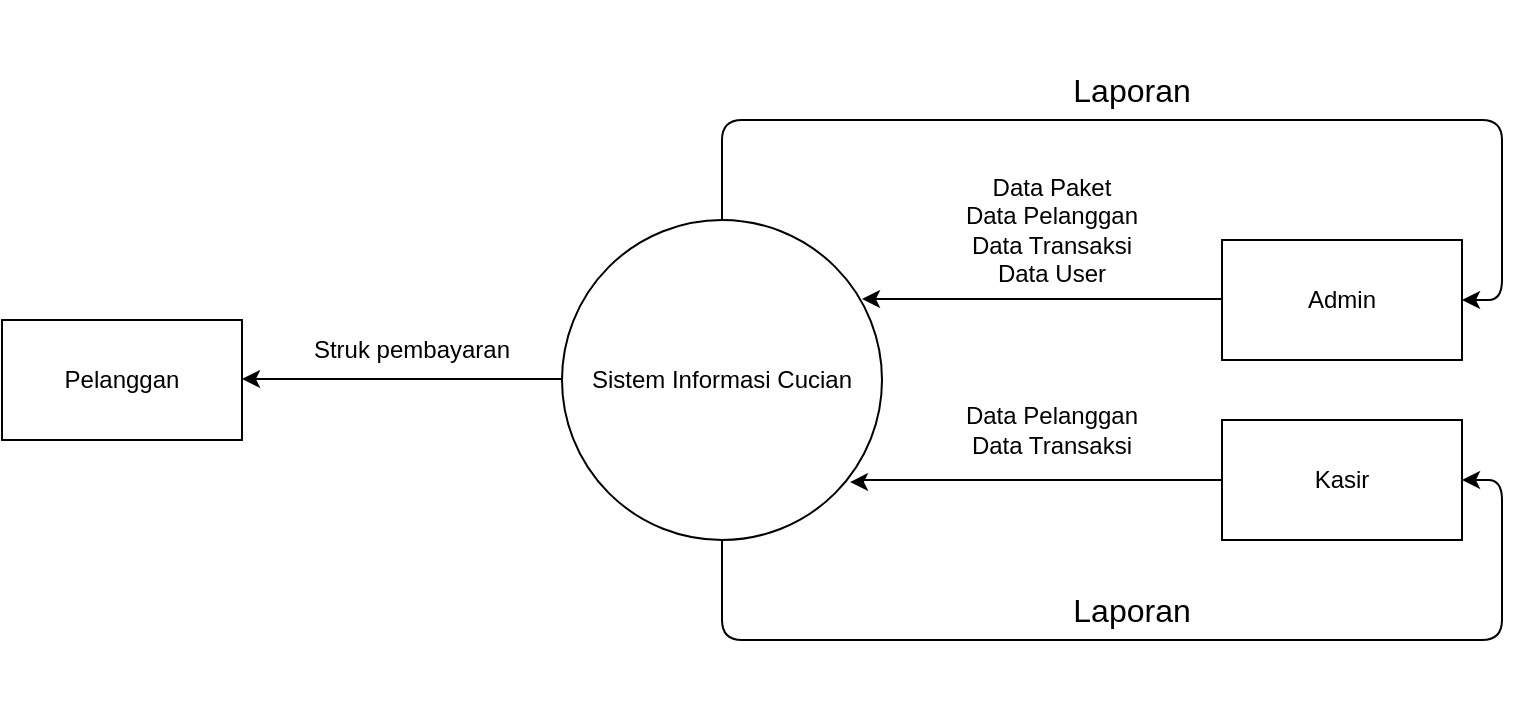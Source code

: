<mxfile version="13.3.9" type="device"><diagram id="HOIbc_RNNrXeGAMMV7tR" name="Page-1"><mxGraphModel dx="868" dy="482" grid="1" gridSize="10" guides="1" tooltips="1" connect="1" arrows="1" fold="1" page="1" pageScale="1" pageWidth="827" pageHeight="1169" math="0" shadow="0"><root><mxCell id="0"/><mxCell id="1" parent="0"/><mxCell id="aPTTTLOn7fZuu0_gIVcK-1" value="Admin" style="rounded=0;whiteSpace=wrap;html=1;" vertex="1" parent="1"><mxGeometry x="730" y="180" width="120" height="60" as="geometry"/></mxCell><mxCell id="aPTTTLOn7fZuu0_gIVcK-2" value="" style="endArrow=classic;html=1;" edge="1" parent="1"><mxGeometry width="50" height="50" relative="1" as="geometry"><mxPoint x="730" y="209.5" as="sourcePoint"/><mxPoint x="550" y="209.5" as="targetPoint"/></mxGeometry></mxCell><mxCell id="aPTTTLOn7fZuu0_gIVcK-3" value="Data Paket&lt;br&gt;Data Pelanggan&lt;br&gt;Data Transaksi&lt;br&gt;Data User" style="text;html=1;strokeColor=none;fillColor=none;align=center;verticalAlign=middle;whiteSpace=wrap;rounded=0;" vertex="1" parent="1"><mxGeometry x="550" y="140" width="190" height="70" as="geometry"/></mxCell><mxCell id="aPTTTLOn7fZuu0_gIVcK-6" value="" style="edgeStyle=orthogonalEdgeStyle;rounded=0;orthogonalLoop=1;jettySize=auto;html=1;entryX=0.9;entryY=0.819;entryDx=0;entryDy=0;entryPerimeter=0;" edge="1" parent="1" source="aPTTTLOn7fZuu0_gIVcK-4" target="aPTTTLOn7fZuu0_gIVcK-7"><mxGeometry relative="1" as="geometry"><mxPoint x="550" y="300" as="targetPoint"/><Array as="points"><mxPoint x="550" y="300"/><mxPoint x="550" y="301"/></Array></mxGeometry></mxCell><mxCell id="aPTTTLOn7fZuu0_gIVcK-4" value="Kasir" style="rounded=0;whiteSpace=wrap;html=1;" vertex="1" parent="1"><mxGeometry x="730" y="270" width="120" height="60" as="geometry"/></mxCell><mxCell id="aPTTTLOn7fZuu0_gIVcK-17" style="edgeStyle=orthogonalEdgeStyle;rounded=1;orthogonalLoop=1;jettySize=auto;html=1;exitX=0.5;exitY=1;exitDx=0;exitDy=0;fontSize=16;elbow=vertical;entryX=1;entryY=0.5;entryDx=0;entryDy=0;" edge="1" parent="1" source="aPTTTLOn7fZuu0_gIVcK-7" target="aPTTTLOn7fZuu0_gIVcK-4"><mxGeometry relative="1" as="geometry"><mxPoint x="900" y="270" as="targetPoint"/><Array as="points"><mxPoint x="480" y="380"/><mxPoint x="870" y="380"/><mxPoint x="870" y="300"/></Array></mxGeometry></mxCell><mxCell id="aPTTTLOn7fZuu0_gIVcK-7" value="Sistem Informasi Cucian" style="ellipse;whiteSpace=wrap;html=1;aspect=fixed;" vertex="1" parent="1"><mxGeometry x="400" y="170" width="160" height="160" as="geometry"/></mxCell><mxCell id="aPTTTLOn7fZuu0_gIVcK-8" value="Data Pelanggan&lt;br&gt;Data Transaksi&lt;br&gt;" style="text;html=1;strokeColor=none;fillColor=none;align=center;verticalAlign=middle;whiteSpace=wrap;rounded=0;" vertex="1" parent="1"><mxGeometry x="570" y="230" width="150" height="90" as="geometry"/></mxCell><mxCell id="aPTTTLOn7fZuu0_gIVcK-9" value="" style="endArrow=classic;html=1;" edge="1" parent="1"><mxGeometry width="50" height="50" relative="1" as="geometry"><mxPoint x="400" y="249.5" as="sourcePoint"/><mxPoint x="240" y="249.5" as="targetPoint"/></mxGeometry></mxCell><mxCell id="aPTTTLOn7fZuu0_gIVcK-10" value="Pelanggan" style="rounded=0;whiteSpace=wrap;html=1;" vertex="1" parent="1"><mxGeometry x="120" y="220" width="120" height="60" as="geometry"/></mxCell><mxCell id="aPTTTLOn7fZuu0_gIVcK-11" value="Struk pembayaran" style="text;html=1;strokeColor=none;fillColor=none;align=center;verticalAlign=middle;whiteSpace=wrap;rounded=0;" vertex="1" parent="1"><mxGeometry x="230" y="200" width="190" height="70" as="geometry"/></mxCell><mxCell id="aPTTTLOn7fZuu0_gIVcK-12" value="" style="endArrow=classic;html=1;edgeStyle=orthogonalEdgeStyle;elbow=vertical;" edge="1" parent="1" target="aPTTTLOn7fZuu0_gIVcK-1"><mxGeometry width="50" height="50" relative="1" as="geometry"><mxPoint x="480" y="170" as="sourcePoint"/><mxPoint x="920" y="230" as="targetPoint"/><Array as="points"><mxPoint x="480" y="120"/><mxPoint x="870" y="120"/><mxPoint x="870" y="210"/></Array></mxGeometry></mxCell><mxCell id="aPTTTLOn7fZuu0_gIVcK-13" value="Laporan" style="text;html=1;strokeColor=none;fillColor=none;align=center;verticalAlign=middle;whiteSpace=wrap;rounded=0;fontSize=16;" vertex="1" parent="1"><mxGeometry x="590" y="60" width="190" height="90" as="geometry"/></mxCell><mxCell id="aPTTTLOn7fZuu0_gIVcK-18" value="Laporan" style="text;html=1;strokeColor=none;fillColor=none;align=center;verticalAlign=middle;whiteSpace=wrap;rounded=0;fontSize=16;" vertex="1" parent="1"><mxGeometry x="590" y="320" width="190" height="90" as="geometry"/></mxCell></root></mxGraphModel></diagram></mxfile>